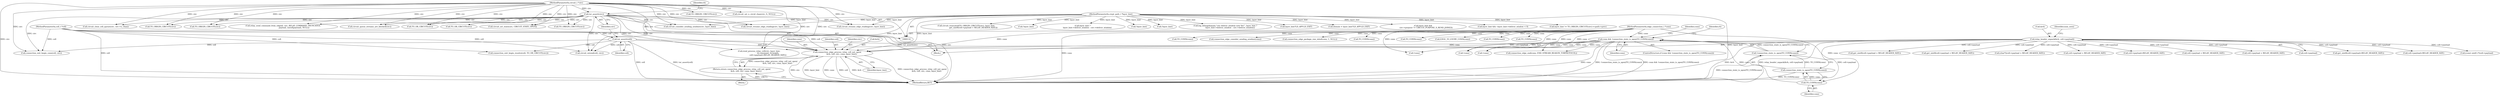 digraph "0_tor_56a7c5bc15e0447203a491c1ee37de9939ad1dcd@API" {
"1000249" [label="(Call,connection_edge_process_relay_cell_not_open(\n               &rh, cell, circ, conn, layer_hint))"];
"1000141" [label="(Call,relay_header_unpack(&rh, cell->payload))"];
"1000137" [label="(Call,tor_assert(cell))"];
"1000115" [label="(MethodParameterIn,cell_t *cell)"];
"1000139" [label="(Call,tor_assert(circ))"];
"1000116" [label="(MethodParameterIn,circuit_t *circ)"];
"1000205" [label="(Call,conn && !connection_state_is_open(TO_CONN(conn)))"];
"1000209" [label="(Call,TO_CONN(conn))"];
"1000117" [label="(MethodParameterIn,edge_connection_t *conn)"];
"1000207" [label="(Call,!connection_state_is_open(TO_CONN(conn)))"];
"1000208" [label="(Call,connection_state_is_open(TO_CONN(conn)))"];
"1000118" [label="(MethodParameterIn,crypt_path_t *layer_hint)"];
"1000248" [label="(Return,return connection_edge_process_relay_cell_not_open(\n               &rh, cell, circ, conn, layer_hint);)"];
"1000817" [label="(Call,get_uint8(cell->payload + RELAY_HEADER_SIZE))"];
"1000813" [label="(Call,circuit_truncated(TO_ORIGIN_CIRCUIT(circ), layer_hint,\n                        get_uint8(cell->payload + RELAY_HEADER_SIZE)))"];
"1000763" [label="(Call,circuit_clear_cell_queue(circ, circ->n_chan))"];
"1000952" [label="(Call,connection_edge_package_raw_inbuf(conn, 1, NULL))"];
"1000637" [label="(Call,!layer_hint)"];
"1000757" [label="(Call,get_uint8(cell->payload + RELAY_HEADER_SIZE))"];
"1000137" [label="(Call,tor_assert(cell))"];
"1000292" [label="(Call,TO_ORIGIN_CIRCUIT(circ))"];
"1000148" [label="(Identifier,num_seen)"];
"1000530" [label="(Call,TO_CONN(conn))"];
"1000143" [label="(Identifier,rh)"];
"1000429" [label="(Call,(char*)(cell->payload + RELAY_HEADER_SIZE))"];
"1000818" [label="(Call,cell->payload + RELAY_HEADER_SIZE)"];
"1001042" [label="(Call,cell->payload+RELAY_HEADER_SIZE)"];
"1000217" [label="(Identifier,conn)"];
"1000682" [label="(Call,TO_ORIGIN_CIRCUIT(circ))"];
"1000117" [label="(MethodParameterIn,edge_connection_t *conn)"];
"1001058" [label="(MethodReturn,RET)"];
"1000393" [label="(Call,circuit_consider_sending_sendme(circ, layer_hint))"];
"1000792" [label="(Call,relay_send_command_from_edge(0, circ, RELAY_COMMAND_TRUNCATED,\n                                     payload, sizeof(payload), NULL))"];
"1000439" [label="(Call,TO_CONN(conn))"];
"1000942" [label="(Call,circuit_queue_streams_are_blocked(circ))"];
"1000488" [label="(Call,EDGE_TO_ENTRY_CONN(conn))"];
"1000385" [label="(Call,layer_hint ?\n                layer_hint->deliver_window : circ->deliver_window)"];
"1001004" [label="(Call,TO_OR_CIRCUIT(circ))"];
"1000758" [label="(Call,cell->payload + RELAY_HEADER_SIZE)"];
"1000340" [label="(Call,connection_exit_begin_conn(cell, circ))"];
"1000252" [label="(Identifier,cell)"];
"1000116" [label="(MethodParameterIn,circuit_t *circ)"];
"1000332" [label="(Call,TO_OR_CIRCUIT(circ))"];
"1000204" [label="(ControlStructure,if (conn && !connection_state_is_open(TO_CONN(conn))))"];
"1000431" [label="(Call,cell->payload + RELAY_HEADER_SIZE)"];
"1000248" [label="(Return,return connection_edge_process_relay_cell_not_open(\n               &rh, cell, circ, conn, layer_hint);)"];
"1000357" [label="(Call,!layer_hint)"];
"1000144" [label="(Call,cell->payload)"];
"1000115" [label="(MethodParameterIn,cell_t *cell)"];
"1000142" [label="(Call,&rh)"];
"1000814" [label="(Call,TO_ORIGIN_CIRCUIT(circ))"];
"1000209" [label="(Call,TO_CONN(conn))"];
"1000247" [label="(Block,)"];
"1000804" [label="(Call,!layer_hint)"];
"1000207" [label="(Call,!connection_state_is_open(TO_CONN(conn)))"];
"1000878" [label="(Call,circuit_resume_edge_reading(circ, layer_hint))"];
"1000913" [label="(Call,circuit_resume_edge_reading(circ, layer_hint))"];
"1000959" [label="(Call,TO_CONN(conn))"];
"1000458" [label="(Call,get_uint8(cell->payload+RELAY_HEADER_SIZE))"];
"1000382" [label="(Call,log_debug(domain,\"circ deliver_window now %d.\", layer_hint ?\n                layer_hint->deliver_window : circ->deliver_window))"];
"1000128" [label="(Call,layer_hint?LD_APP:LD_EXIT)"];
"1000208" [label="(Call,connection_state_is_open(TO_CONN(conn)))"];
"1000377" [label="(Call,TO_CONN(conn))"];
"1000118" [label="(MethodParameterIn,crypt_path_t *layer_hint)"];
"1000205" [label="(Call,conn && !connection_state_is_open(TO_CONN(conn)))"];
"1000140" [label="(Identifier,circ)"];
"1000746" [label="(Call,circuit_set_state(circ, CIRCUIT_STATE_OPEN))"];
"1000253" [label="(Identifier,circ)"];
"1000459" [label="(Call,cell->payload+RELAY_HEADER_SIZE)"];
"1000141" [label="(Call,relay_header_unpack(&rh, cell->payload))"];
"1001033" [label="(Call,rend_process_relay_cell(circ, layer_hint,\n                              rh.command, rh.length,\n                              cell->payload+RELAY_HEADER_SIZE))"];
"1000700" [label="(Call,TO_ORIGIN_CIRCUIT(circ))"];
"1000373" [label="(Call,connection_edge_end(conn, END_STREAM_REASON_TORPROTOCOL))"];
"1000139" [label="(Call,tor_assert(circ))"];
"1000255" [label="(Identifier,layer_hint)"];
"1000919" [label="(Call,!conn)"];
"1000119" [label="(Block,)"];
"1000948" [label="(Call,TO_CONN(conn))"];
"1000397" [label="(Call,!conn)"];
"1000250" [label="(Call,&rh)"];
"1000776" [label="(Call,circuit_set_n_circid_chan(circ, 0, NULL))"];
"1000249" [label="(Call,connection_edge_process_relay_cell_not_open(\n               &rh, cell, circ, conn, layer_hint))"];
"1000210" [label="(Identifier,conn)"];
"1000126" [label="(Call,domain = layer_hint?LD_APP:LD_EXIT)"];
"1000138" [label="(Identifier,cell)"];
"1000631" [label="(Call,circuit_extend(cell, circ))"];
"1001002" [label="(Call,connection_exit_begin_resolve(cell, TO_OR_CIRCUIT(circ)))"];
"1000445" [label="(Call,connection_edge_consider_sending_sendme(conn))"];
"1000254" [label="(Identifier,conn)"];
"1000466" [label="(Call,!conn)"];
"1000267" [label="(Call,layer_hint &&\n          circ->purpose != CIRCUIT_PURPOSE_S_REND_JOINED)"];
"1000660" [label="(Call,(const uint8_t*)cell->payload)"];
"1000206" [label="(Identifier,conn)"];
"1000348" [label="(Call,layer_hint && --layer_hint->deliver_window < 0)"];
"1000288" [label="(Call,layer_hint != TO_ORIGIN_CIRCUIT(circ)->cpath->prev)"];
"1000258" [label="(Identifier,rh)"];
"1000249" -> "1000248"  [label="AST: "];
"1000249" -> "1000255"  [label="CFG: "];
"1000250" -> "1000249"  [label="AST: "];
"1000252" -> "1000249"  [label="AST: "];
"1000253" -> "1000249"  [label="AST: "];
"1000254" -> "1000249"  [label="AST: "];
"1000255" -> "1000249"  [label="AST: "];
"1000248" -> "1000249"  [label="CFG: "];
"1000249" -> "1001058"  [label="DDG: circ"];
"1000249" -> "1001058"  [label="DDG: layer_hint"];
"1000249" -> "1001058"  [label="DDG: conn"];
"1000249" -> "1001058"  [label="DDG: cell"];
"1000249" -> "1001058"  [label="DDG: &rh"];
"1000249" -> "1001058"  [label="DDG: connection_edge_process_relay_cell_not_open(\n               &rh, cell, circ, conn, layer_hint)"];
"1000249" -> "1000248"  [label="DDG: connection_edge_process_relay_cell_not_open(\n               &rh, cell, circ, conn, layer_hint)"];
"1000141" -> "1000249"  [label="DDG: &rh"];
"1000137" -> "1000249"  [label="DDG: cell"];
"1000115" -> "1000249"  [label="DDG: cell"];
"1000139" -> "1000249"  [label="DDG: circ"];
"1000116" -> "1000249"  [label="DDG: circ"];
"1000205" -> "1000249"  [label="DDG: conn"];
"1000117" -> "1000249"  [label="DDG: conn"];
"1000118" -> "1000249"  [label="DDG: layer_hint"];
"1000141" -> "1000119"  [label="AST: "];
"1000141" -> "1000144"  [label="CFG: "];
"1000142" -> "1000141"  [label="AST: "];
"1000144" -> "1000141"  [label="AST: "];
"1000148" -> "1000141"  [label="CFG: "];
"1000141" -> "1001058"  [label="DDG: &rh"];
"1000141" -> "1001058"  [label="DDG: relay_header_unpack(&rh, cell->payload)"];
"1000141" -> "1001058"  [label="DDG: cell->payload"];
"1000141" -> "1000429"  [label="DDG: cell->payload"];
"1000141" -> "1000431"  [label="DDG: cell->payload"];
"1000141" -> "1000458"  [label="DDG: cell->payload"];
"1000141" -> "1000459"  [label="DDG: cell->payload"];
"1000141" -> "1000660"  [label="DDG: cell->payload"];
"1000141" -> "1000757"  [label="DDG: cell->payload"];
"1000141" -> "1000758"  [label="DDG: cell->payload"];
"1000141" -> "1000817"  [label="DDG: cell->payload"];
"1000141" -> "1000818"  [label="DDG: cell->payload"];
"1000141" -> "1001033"  [label="DDG: cell->payload"];
"1000141" -> "1001042"  [label="DDG: cell->payload"];
"1000137" -> "1000119"  [label="AST: "];
"1000137" -> "1000138"  [label="CFG: "];
"1000138" -> "1000137"  [label="AST: "];
"1000140" -> "1000137"  [label="CFG: "];
"1000137" -> "1001058"  [label="DDG: cell"];
"1000137" -> "1001058"  [label="DDG: tor_assert(cell)"];
"1000115" -> "1000137"  [label="DDG: cell"];
"1000137" -> "1000340"  [label="DDG: cell"];
"1000137" -> "1000631"  [label="DDG: cell"];
"1000137" -> "1001002"  [label="DDG: cell"];
"1000115" -> "1000114"  [label="AST: "];
"1000115" -> "1001058"  [label="DDG: cell"];
"1000115" -> "1000340"  [label="DDG: cell"];
"1000115" -> "1000631"  [label="DDG: cell"];
"1000115" -> "1001002"  [label="DDG: cell"];
"1000139" -> "1000119"  [label="AST: "];
"1000139" -> "1000140"  [label="CFG: "];
"1000140" -> "1000139"  [label="AST: "];
"1000143" -> "1000139"  [label="CFG: "];
"1000139" -> "1001058"  [label="DDG: tor_assert(circ)"];
"1000139" -> "1001058"  [label="DDG: circ"];
"1000116" -> "1000139"  [label="DDG: circ"];
"1000139" -> "1000292"  [label="DDG: circ"];
"1000139" -> "1000332"  [label="DDG: circ"];
"1000139" -> "1000340"  [label="DDG: circ"];
"1000139" -> "1000393"  [label="DDG: circ"];
"1000139" -> "1000631"  [label="DDG: circ"];
"1000139" -> "1000682"  [label="DDG: circ"];
"1000139" -> "1000746"  [label="DDG: circ"];
"1000139" -> "1000763"  [label="DDG: circ"];
"1000139" -> "1000792"  [label="DDG: circ"];
"1000139" -> "1000814"  [label="DDG: circ"];
"1000139" -> "1000878"  [label="DDG: circ"];
"1000139" -> "1000913"  [label="DDG: circ"];
"1000139" -> "1000942"  [label="DDG: circ"];
"1000139" -> "1001004"  [label="DDG: circ"];
"1000139" -> "1001033"  [label="DDG: circ"];
"1000116" -> "1000114"  [label="AST: "];
"1000116" -> "1001058"  [label="DDG: circ"];
"1000116" -> "1000292"  [label="DDG: circ"];
"1000116" -> "1000332"  [label="DDG: circ"];
"1000116" -> "1000340"  [label="DDG: circ"];
"1000116" -> "1000393"  [label="DDG: circ"];
"1000116" -> "1000631"  [label="DDG: circ"];
"1000116" -> "1000682"  [label="DDG: circ"];
"1000116" -> "1000700"  [label="DDG: circ"];
"1000116" -> "1000746"  [label="DDG: circ"];
"1000116" -> "1000763"  [label="DDG: circ"];
"1000116" -> "1000776"  [label="DDG: circ"];
"1000116" -> "1000792"  [label="DDG: circ"];
"1000116" -> "1000814"  [label="DDG: circ"];
"1000116" -> "1000878"  [label="DDG: circ"];
"1000116" -> "1000913"  [label="DDG: circ"];
"1000116" -> "1000942"  [label="DDG: circ"];
"1000116" -> "1001004"  [label="DDG: circ"];
"1000116" -> "1001033"  [label="DDG: circ"];
"1000205" -> "1000204"  [label="AST: "];
"1000205" -> "1000206"  [label="CFG: "];
"1000205" -> "1000207"  [label="CFG: "];
"1000206" -> "1000205"  [label="AST: "];
"1000207" -> "1000205"  [label="AST: "];
"1000217" -> "1000205"  [label="CFG: "];
"1000258" -> "1000205"  [label="CFG: "];
"1000205" -> "1001058"  [label="DDG: conn"];
"1000205" -> "1001058"  [label="DDG: !connection_state_is_open(TO_CONN(conn))"];
"1000205" -> "1001058"  [label="DDG: conn && !connection_state_is_open(TO_CONN(conn))"];
"1000209" -> "1000205"  [label="DDG: conn"];
"1000117" -> "1000205"  [label="DDG: conn"];
"1000207" -> "1000205"  [label="DDG: connection_state_is_open(TO_CONN(conn))"];
"1000205" -> "1000373"  [label="DDG: conn"];
"1000205" -> "1000397"  [label="DDG: conn"];
"1000205" -> "1000466"  [label="DDG: conn"];
"1000205" -> "1000919"  [label="DDG: conn"];
"1000209" -> "1000208"  [label="AST: "];
"1000209" -> "1000210"  [label="CFG: "];
"1000210" -> "1000209"  [label="AST: "];
"1000208" -> "1000209"  [label="CFG: "];
"1000209" -> "1000208"  [label="DDG: conn"];
"1000117" -> "1000209"  [label="DDG: conn"];
"1000117" -> "1000114"  [label="AST: "];
"1000117" -> "1001058"  [label="DDG: conn"];
"1000117" -> "1000373"  [label="DDG: conn"];
"1000117" -> "1000377"  [label="DDG: conn"];
"1000117" -> "1000397"  [label="DDG: conn"];
"1000117" -> "1000439"  [label="DDG: conn"];
"1000117" -> "1000445"  [label="DDG: conn"];
"1000117" -> "1000466"  [label="DDG: conn"];
"1000117" -> "1000488"  [label="DDG: conn"];
"1000117" -> "1000530"  [label="DDG: conn"];
"1000117" -> "1000919"  [label="DDG: conn"];
"1000117" -> "1000948"  [label="DDG: conn"];
"1000117" -> "1000952"  [label="DDG: conn"];
"1000117" -> "1000959"  [label="DDG: conn"];
"1000207" -> "1000208"  [label="CFG: "];
"1000208" -> "1000207"  [label="AST: "];
"1000207" -> "1001058"  [label="DDG: connection_state_is_open(TO_CONN(conn))"];
"1000208" -> "1000207"  [label="DDG: TO_CONN(conn)"];
"1000208" -> "1001058"  [label="DDG: TO_CONN(conn)"];
"1000118" -> "1000114"  [label="AST: "];
"1000118" -> "1001058"  [label="DDG: layer_hint"];
"1000118" -> "1000126"  [label="DDG: layer_hint"];
"1000118" -> "1000128"  [label="DDG: layer_hint"];
"1000118" -> "1000267"  [label="DDG: layer_hint"];
"1000118" -> "1000288"  [label="DDG: layer_hint"];
"1000118" -> "1000348"  [label="DDG: layer_hint"];
"1000118" -> "1000357"  [label="DDG: layer_hint"];
"1000118" -> "1000382"  [label="DDG: layer_hint"];
"1000118" -> "1000385"  [label="DDG: layer_hint"];
"1000118" -> "1000393"  [label="DDG: layer_hint"];
"1000118" -> "1000637"  [label="DDG: layer_hint"];
"1000118" -> "1000804"  [label="DDG: layer_hint"];
"1000118" -> "1000813"  [label="DDG: layer_hint"];
"1000118" -> "1000878"  [label="DDG: layer_hint"];
"1000118" -> "1000913"  [label="DDG: layer_hint"];
"1000118" -> "1001033"  [label="DDG: layer_hint"];
"1000248" -> "1000247"  [label="AST: "];
"1001058" -> "1000248"  [label="CFG: "];
"1000248" -> "1001058"  [label="DDG: <RET>"];
}
